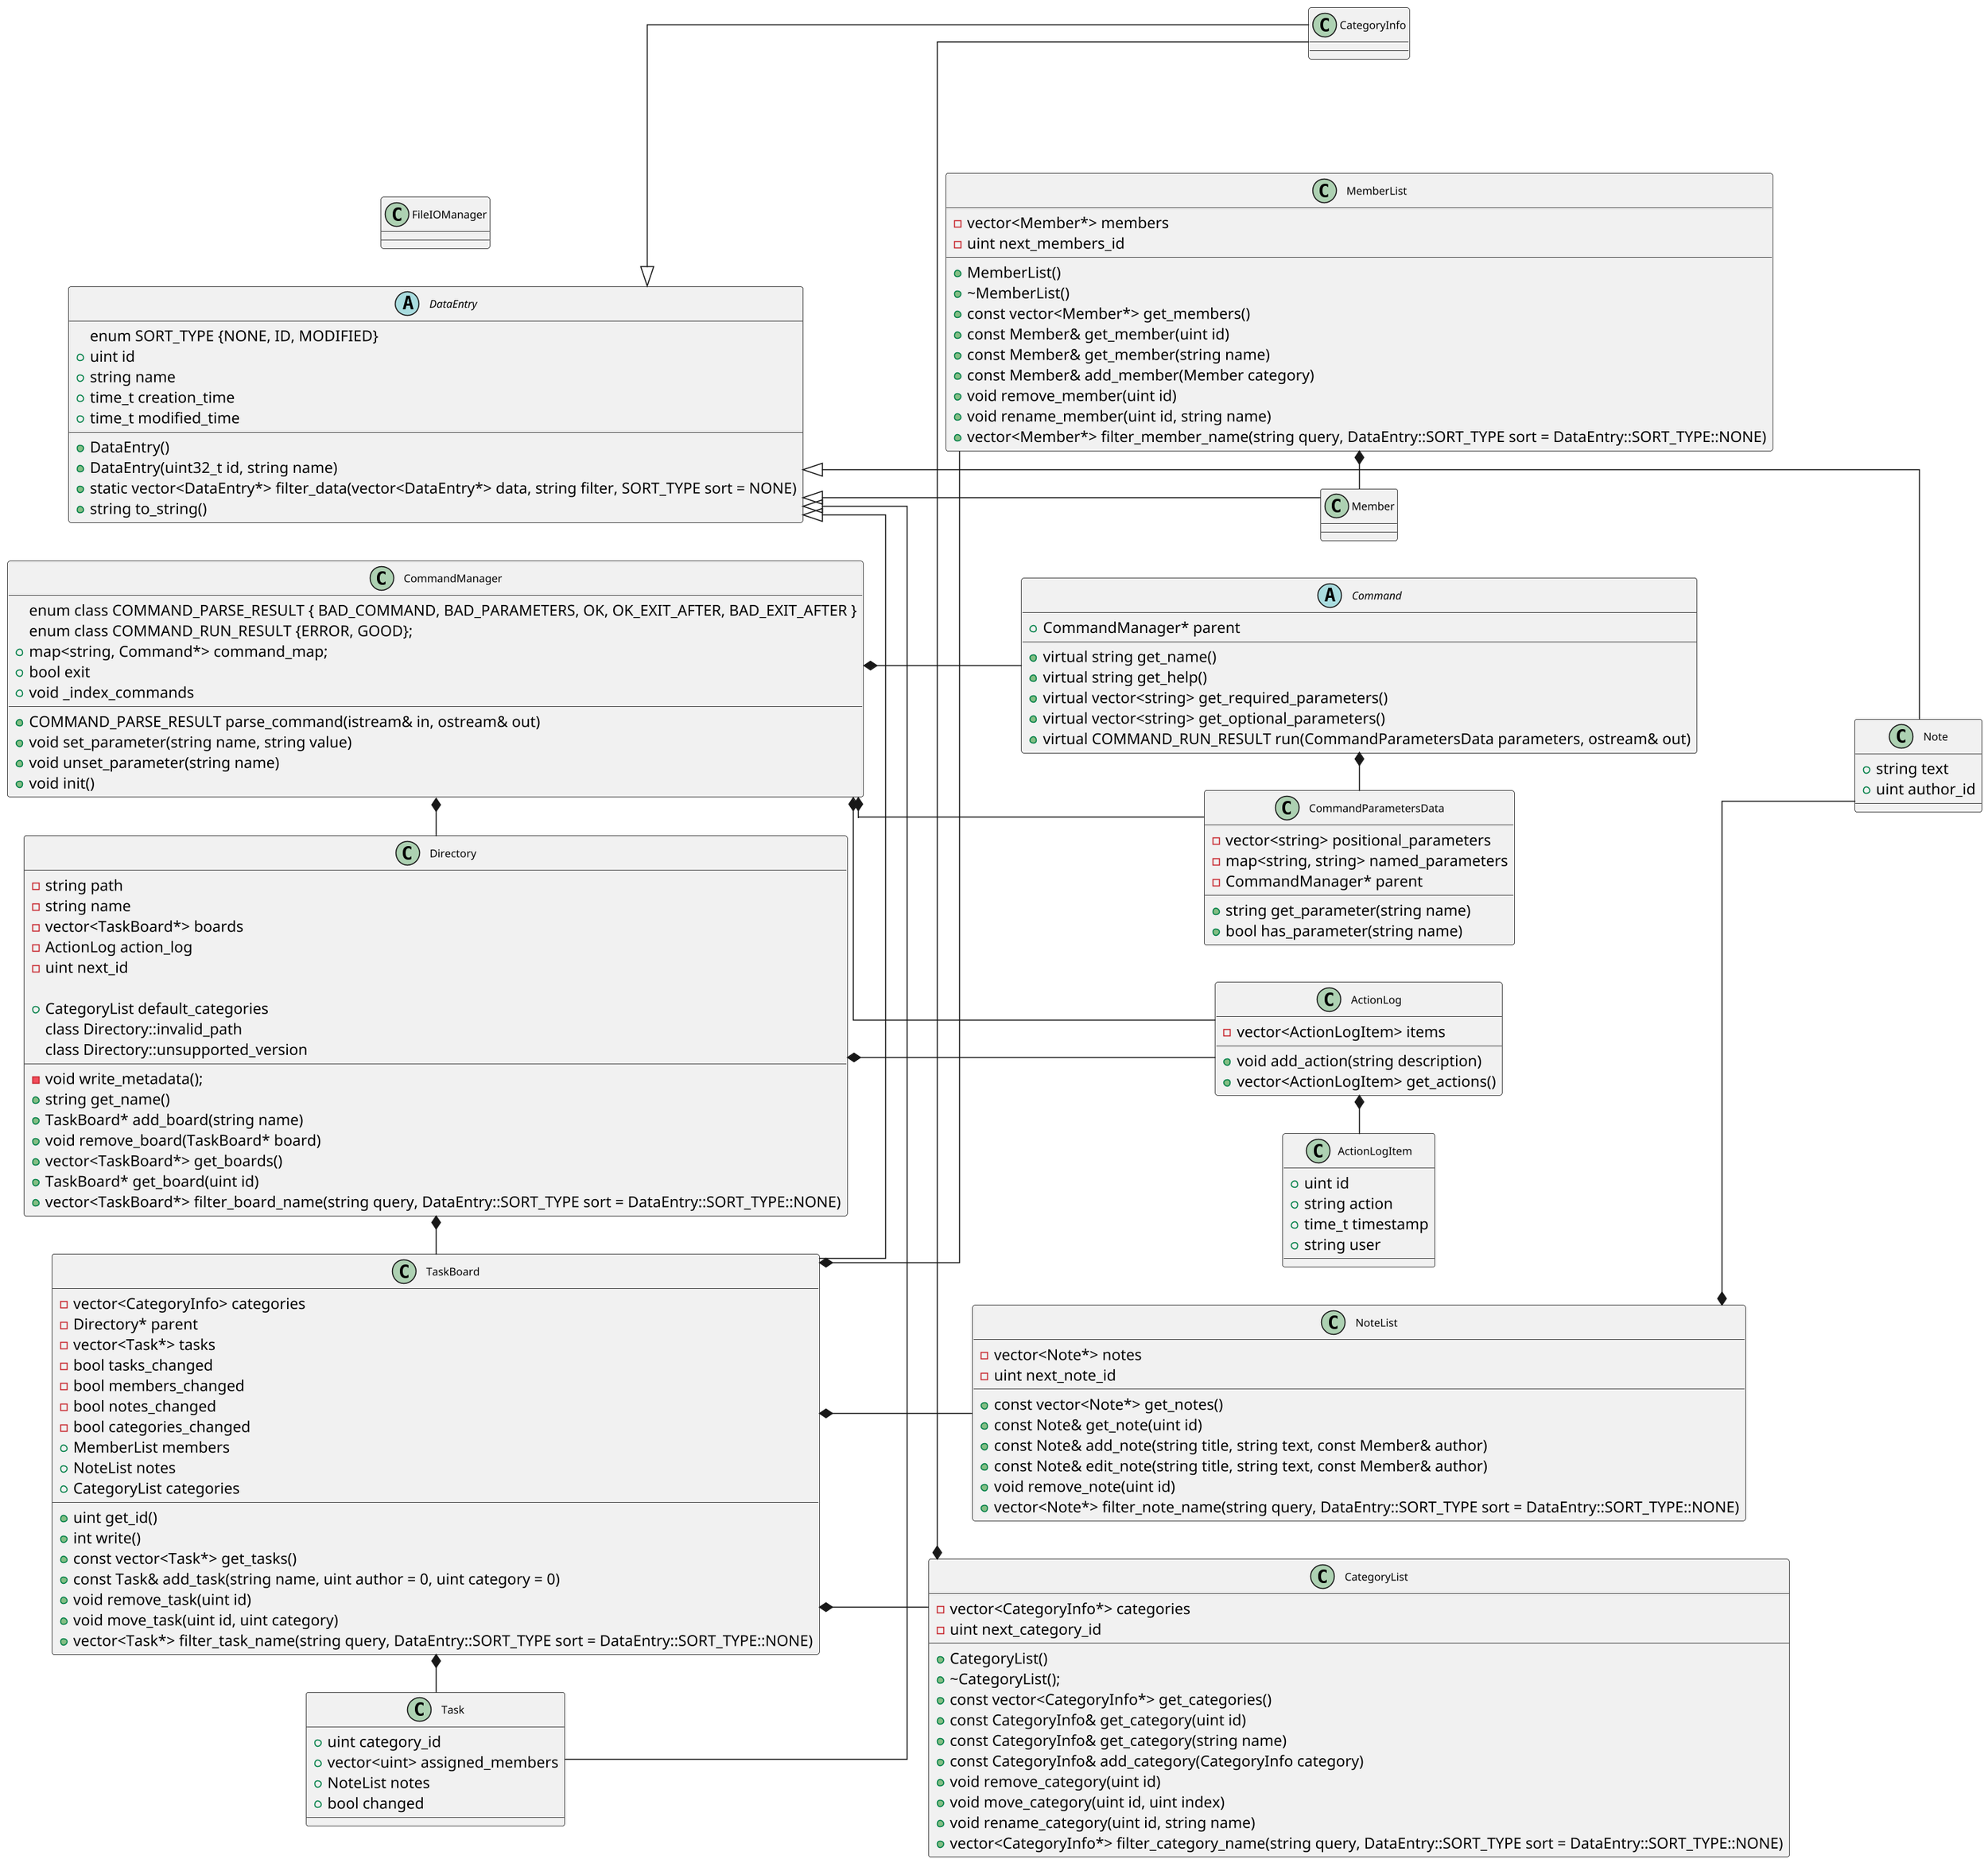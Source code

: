 @startuml
scale 1.5
skinparam class {
    Padding 4
    Margin 8
    FontSize 10
}

left to right direction

abstract class DataEntry {
    enum SORT_TYPE {NONE, ID, MODIFIED}
    + uint id
    + string name
    + time_t creation_time
    + time_t modified_time
    + DataEntry()
    + DataEntry(uint32_t id, string name)
    + static vector<DataEntry*> filter_data(vector<DataEntry*> data, string filter, SORT_TYPE sort = NONE)
    + string to_string()
}

DataEntry  <|--  Note
Note : + string text
Note : + uint author_id

DataEntry <|-- CategoryInfo
DataEntry <|-- Member

DataEntry <|- Task
Task : + uint category_id
Task : + vector<uint> assigned_members
Task : + NoteList notes
Task : + bool changed

DataEntry <|- TaskBoard
TaskBoard : - vector<CategoryInfo> categories
TaskBoard : - Directory* parent
TaskBoard : - vector<Task*> tasks
TaskBoard : - bool tasks_changed
TaskBoard : - bool members_changed
TaskBoard : - bool notes_changed
TaskBoard : - bool categories_changed
TaskBoard : + MemberList members
TaskBoard : + NoteList notes
TaskBoard : + CategoryList categories
TaskBoard : + uint get_id()
TaskBoard : + int write()
TaskBoard : + const vector<Task*> get_tasks()
TaskBoard : + const Task& add_task(string name, uint author = 0, uint category = 0)
TaskBoard : + void remove_task(uint id)
TaskBoard : + void move_task(uint id, uint category)
TaskBoard : + vector<Task*> filter_task_name(string query, DataEntry::SORT_TYPE sort = DataEntry::SORT_TYPE::NONE)

class NoteList {
    - vector<Note*> notes
    - uint next_note_id
    + const vector<Note*> get_notes()
    + const Note& get_note(uint id)
    + const Note& add_note(string title, string text, const Member& author)
    + const Note& edit_note(string title, string text, const Member& author)
    + void remove_note(uint id)
    + vector<Note*> filter_note_name(string query, DataEntry::SORT_TYPE sort = DataEntry::SORT_TYPE::NONE)
}

class CategoryList {
    - vector<CategoryInfo*> categories
    - uint next_category_id
    
    + CategoryList()
    + ~CategoryList();
    + const vector<CategoryInfo*> get_categories()
    + const CategoryInfo& get_category(uint id)
    + const CategoryInfo& get_category(string name)
    + const CategoryInfo& add_category(CategoryInfo category)
    + void remove_category(uint id)
    + void move_category(uint id, uint index)
    + void rename_category(uint id, string name)
    + vector<CategoryInfo*> filter_category_name(string query, DataEntry::SORT_TYPE sort = DataEntry::SORT_TYPE::NONE)
}

class MemberList {
    - vector<Member*> members
    - uint next_members_id
    
    + MemberList()
    + ~MemberList()
    + const vector<Member*> get_members()
    + const Member& get_member(uint id)
    + const Member& get_member(string name)
    + const Member& add_member(Member category)
    + void remove_member(uint id)
    + void rename_member(uint id, string name)
    + vector<Member*> filter_member_name(string query, DataEntry::SORT_TYPE sort = DataEntry::SORT_TYPE::NONE)
}

class Directory {
    - string path
    - string name
    - vector<TaskBoard*> boards
    - ActionLog action_log
    - uint next_id
    - void write_metadata();
    
    + CategoryList default_categories
    + string get_name()
    + TaskBoard* add_board(string name)
    + void remove_board(TaskBoard* board)
    + vector<TaskBoard*> get_boards()
    + TaskBoard* get_board(uint id)
    + vector<TaskBoard*> filter_board_name(string query, DataEntry::SORT_TYPE sort = DataEntry::SORT_TYPE::NONE)
    class Directory::invalid_path 
    class Directory::unsupported_version
}

class CommandManager {
    enum class COMMAND_PARSE_RESULT { BAD_COMMAND, BAD_PARAMETERS, OK, OK_EXIT_AFTER, BAD_EXIT_AFTER }
    enum class COMMAND_RUN_RESULT {ERROR, GOOD};
    + map<string, Command*> command_map;
    + bool exit
    + COMMAND_PARSE_RESULT parse_command(istream& in, ostream& out)
    + void set_parameter(string name, string value)
    + void unset_parameter(string name)
    + void _index_commands
    + void init()
}

class CommandParametersData {
    - vector<string> positional_parameters
    - map<string, string> named_parameters
    - CommandManager* parent
    + string get_parameter(string name)
    + bool has_parameter(string name)
}

abstract class Command {
    + CommandManager* parent
    + virtual string get_name()
    + virtual string get_help()
    + virtual vector<string> get_required_parameters()
    + virtual vector<string> get_optional_parameters()
    + virtual COMMAND_RUN_RESULT run(CommandParametersData parameters, ostream& out)
}

class ActionLogItem {
    + uint id
    + string action
    + time_t timestamp
    + string user
}

class ActionLog {
    - vector<ActionLogItem> items
    + void add_action(string description)
    + vector<ActionLogItem> get_actions()
}

class FileIOManager {
    
}

skinparam linetype ortho

NoteList *-- Note
CategoryInfo -* CategoryList
MemberList *- Member
TaskBoard *-- NoteList
TaskBoard *- CategoryList
TaskBoard *--  MemberList
TaskBoard *- Task
Directory *- TaskBoard
Directory *- ActionLog
ActionLog *-  ActionLogItem
CommandManager *--  Command
CommandManager  *--  CommandParametersData
CommandManager *--  ActionLog
CommandManager *-  Directory
Command  *-  CommandParametersData
@enduml
